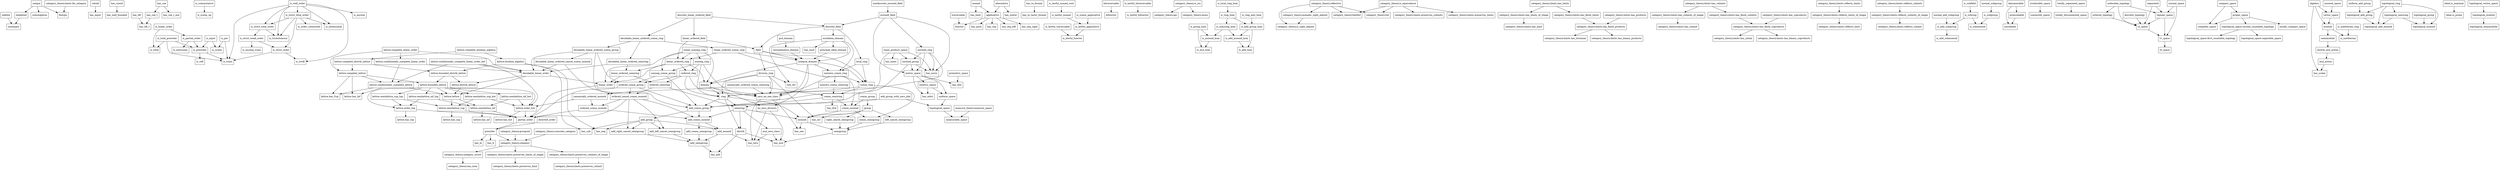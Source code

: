 strict digraph  {
inhabited [shape=box];
nonempty [shape=box];
setoid [shape=box];
has_equiv [shape=box];
has_sizeof [shape=box];
has_well_founded [shape=box];
has_lift [shape=box];
has_lift_t [shape=box];
has_coe [shape=box];
has_coe_t [shape=box];
has_coe_t_aux [shape=box];
is_commutative [shape=box];
is_symm_op [shape=box];
is_preorder [shape=box];
is_refl [shape=box];
is_trans [shape=box];
is_total_preorder [shape=box];
is_total [shape=box];
is_partial_order [shape=box];
is_antisymm [shape=box];
is_linear_order [shape=box];
is_equiv [shape=box];
is_symm [shape=box];
is_per [shape=box];
is_strict_order [shape=box];
is_irrefl [shape=box];
is_strict_weak_order [shape=box];
is_incomp_trans [shape=box];
is_strict_total_order [shape=box];
is_trichotomous [shape=box];
preorder [shape=box];
has_le [shape=box];
has_lt [shape=box];
applicative [shape=box];
functor [shape=box];
has_pure [shape=box];
has_seq [shape=box];
has_seq_left [shape=box];
has_seq_right [shape=box];
monad [shape=box];
has_bind [shape=box];
partial_order [shape=box];
linear_order [shape=box];
alternative [shape=box];
has_orelse [shape=box];
decidable_linear_order [shape=box];
has_to_format [shape=box];
has_to_tactic_format [shape=box];
is_lawful_applicative [shape=box];
is_lawful_functor [shape=box];
is_lawful_monad [shape=box];
semigroup [shape=box];
has_mul [shape=box];
comm_semigroup [shape=box];
left_cancel_semigroup [shape=box];
right_cancel_semigroup [shape=box];
monoid [shape=box];
has_one [shape=box];
comm_monoid [shape=box];
group [shape=box];
has_inv [shape=box];
comm_group [shape=box];
add_semigroup [shape=box];
has_add [shape=box];
add_comm_semigroup [shape=box];
add_left_cancel_semigroup [shape=box];
add_right_cancel_semigroup [shape=box];
add_monoid [shape=box];
has_zero [shape=box];
add_comm_monoid [shape=box];
add_group [shape=box];
has_neg [shape=box];
add_comm_group [shape=box];
has_sub [shape=box];
distrib [shape=box];
ordered_cancel_comm_monoid [shape=box];
mul_zero_class [shape=box];
zero_ne_one_class [shape=box];
semiring [shape=box];
ordered_comm_group [shape=box];
comm_semiring [shape=box];
has_dvd [shape=box];
ring [shape=box];
comm_ring [shape=box];
no_zero_divisors [shape=box];
integral_domain [shape=box];
division_ring [shape=box];
decidable_linear_ordered_comm_group [shape=box];
decidable_linear_ordered_cancel_comm_monoid [shape=box];
field [shape=box];
discrete_field [shape=box];
ordered_semiring [shape=box];
linear_ordered_semiring [shape=box];
decidable_linear_ordered_semiring [shape=box];
ordered_ring [shape=box];
linear_ordered_ring [shape=box];
linear_ordered_comm_ring [shape=box];
decidable_linear_ordered_comm_ring [shape=box];
linear_ordered_field [shape=box];
discrete_linear_ordered_field [shape=box];
unique [shape=box];
subsingleton [shape=box];
is_comm_applicative [shape=box];
traversable [shape=box];
is_lawful_traversable [shape=box];
"category_theory.category_struct" [shape=box];
"category_theory.has_hom" [shape=box];
"category_theory.category" [shape=box];
bitraversable [shape=box];
bifunctor [shape=box];
is_lawful_bitraversable [shape=box];
is_lawful_bifunctor [shape=box];
is_lawful_monad_cont [shape=box];
"category_theory.is_iso" [shape=box];
"category_theory.epi" [shape=box];
"category_theory.mono" [shape=box];
"category_theory.groupoid" [shape=box];
is_add_monoid_hom [shape=box];
is_add_hom [shape=box];
is_monoid_hom [shape=box];
is_mul_hom [shape=box];
"is_strict_total_order'" [shape=box];
is_order_connected [shape=box];
is_add_group_hom [shape=box];
is_extensional [shape=box];
is_well_order [shape=box];
is_asymm [shape=box];
is_group_hom [shape=box];
directed_order [shape=box];
"lattice.semilattice_sup" [shape=box];
"lattice.has_sup" [shape=box];
"lattice.semilattice_inf" [shape=box];
"lattice.has_inf" [shape=box];
"lattice.lattice" [shape=box];
"lattice.distrib_lattice" [shape=box];
"lattice.order_top" [shape=box];
"lattice.has_top" [shape=box];
"lattice.order_bot" [shape=box];
"lattice.has_bot" [shape=box];
"lattice.semilattice_sup_top" [shape=box];
"lattice.semilattice_sup_bot" [shape=box];
"lattice.semilattice_inf_top" [shape=box];
"lattice.semilattice_inf_bot" [shape=box];
"lattice.bounded_lattice" [shape=box];
"lattice.bounded_distrib_lattice" [shape=box];
"category_theory.concrete_category" [shape=box];
"lattice.boolean_algebra" [shape=box];
"lattice.complete_lattice" [shape=box];
"lattice.has_Sup" [shape=box];
"lattice.has_Inf" [shape=box];
"lattice.complete_linear_order" [shape=box];
ordered_comm_monoid [shape=box];
canonically_ordered_monoid [shape=box];
is_semiring_hom [shape=box];
"category_theory.is_equivalence" [shape=box];
"category_theory.faithful" [shape=box];
is_ring_hom [shape=box];
"category_theory.full" [shape=box];
nonzero_comm_semiring [shape=box];
nonzero_comm_ring [shape=box];
domain [shape=box];
"lattice.complete_distrib_lattice" [shape=box];
"lattice.complete_boolean_algebra" [shape=box];
has_div [shape=box];
nonneg_comm_group [shape=box];
nonneg_ring [shape=box];
linear_nonneg_ring [shape=box];
canonically_ordered_comm_semiring [shape=box];
is_ring_anti_hom [shape=box];
"category_theory.reflective" [shape=box];
"category_theory.is_right_adjoint" [shape=box];
"category_theory.monadic_right_adjoint" [shape=box];
euclidean_domain [shape=box];
has_mod [shape=box];
"category_theory.limits.has_limits_of_shape" [shape=box];
"category_theory.limits.has_limit" [shape=box];
"category_theory.limits.has_limits" [shape=box];
"category_theory.limits.has_colimits_of_shape" [shape=box];
"category_theory.limits.has_colimit" [shape=box];
"category_theory.limits.has_colimits" [shape=box];
"category_theory.limits.preserves_limits_of_shape" [shape=box];
"category_theory.limits.preserves_limit" [shape=box];
"category_theory.limits.preserves_colimits_of_shape" [shape=box];
"category_theory.limits.preserves_colimit" [shape=box];
"category_theory.limits.reflects_limits_of_shape" [shape=box];
"category_theory.limits.reflects_limit" [shape=box];
"category_theory.limits.reflects_colimits_of_shape" [shape=box];
"category_theory.limits.reflects_colimit" [shape=box];
"category_theory.limits.reflects_limits" [shape=box];
"category_theory.limits.reflects_colimits" [shape=box];
"category_theory.limits.preserves_colimits" [shape=box];
normalization_domain [shape=box];
gcd_domain [shape=box];
"category_theory.limits.preserves_limits" [shape=box];
fintype [shape=box];
is_add_subgroup [shape=box];
is_add_submonoid [shape=box];
is_subgroup [shape=box];
is_submonoid [shape=box];
infinite [shape=box];
denumerable [shape=box];
encodable [shape=box];
normal_add_subgroup [shape=box];
normal_subgroup [shape=box];
"category_theory.limits.fin_category" [shape=box];
"category_theory.limits.has_finite_limits" [shape=box];
"category_theory.limits.has_finite_colimits" [shape=box];
"category_theory.limits.has_products" [shape=box];
"category_theory.limits.has_finite_products" [shape=box];
"category_theory.limits.has_coproducts" [shape=box];
"category_theory.limits.has_finite_coproducts" [shape=box];
"category_theory.limits.has_terminal" [shape=box];
"category_theory.limits.has_initial" [shape=box];
"lattice.conditionally_complete_lattice" [shape=box];
"lattice.conditionally_complete_linear_order" [shape=box];
"lattice.conditionally_complete_linear_order_bot" [shape=box];
primcodable [shape=box];
"category_theory.limits.has_binary_products" [shape=box];
"category_theory.limits.has_binary_coproducts" [shape=box];
is_subring [shape=box];
irreducible_space [shape=box];
connected_space [shape=box];
is_subfield [shape=box];
totally_separated_space [shape=box];
totally_disconnected_space [shape=box];
t1_space [shape=box];
t0_space [shape=box];
t2_space [shape=box];
"topological_space.second_countable_topology" [shape=box];
"topological_space.first_countable_topology" [shape=box];
discrete_topology [shape=box];
"topological_space.separable_space" [shape=box];
regular_space [shape=box];
normal_space [shape=box];
mul_action [shape=box];
has_scalar [shape=box];
distrib_mul_action [shape=box];
uniform_space [shape=box];
topological_space [shape=box];
semimodule [shape=box];
module [shape=box];
separated [shape=box];
compact_space [shape=box];
complete_space [shape=box];
vector_space [shape=box];
emetric_space [shape=box];
has_edist [shape=box];
topological_add_group [shape=box];
topological_add_monoid [shape=box];
topological_group [shape=box];
topological_monoid [shape=box];
add_group_with_zero_nhd [shape=box];
uniform_add_group [shape=box];
ordered_topology [shape=box];
orderable_topology [shape=box];
metric_space [shape=box];
has_dist [shape=box];
proper_space [shape=box];
locally_compact_space [shape=box];
"ideal.is_maximal" [shape=box];
"ideal.is_prime" [shape=box];
premetric_space [shape=box];
local_ring [shape=box];
is_local_ring_hom [shape=box];
topological_semiring [shape=box];
topological_ring [shape=box];
algebra [shape=box];
topological_module [shape=box];
topological_semimodule [shape=box];
topological_vector_space [shape=box];
normed_group [shape=box];
has_norm [shape=box];
normed_ring [shape=box];
normed_field [shape=box];
nondiscrete_normed_field [shape=box];
normed_space [shape=box];
is_noetherian_ring [shape=box];
is_noetherian [shape=box];
measurable_space [shape=box];
principal_ideal_domain [shape=box];
inner_product_space [shape=box];
has_inner [shape=box];
"measure_theory.measure_space" [shape=box];
inhabited -> nonempty;
setoid -> has_equiv;
has_sizeof -> has_well_founded;
has_lift -> has_lift_t;
has_coe -> has_coe_t;
has_coe -> has_coe_t_aux;
has_coe_t -> has_lift_t;
is_commutative -> is_symm_op;
is_preorder -> is_refl;
is_preorder -> is_trans;
is_total_preorder -> is_trans;
is_total_preorder -> is_total;
is_total_preorder -> is_preorder;
is_partial_order -> is_preorder;
is_partial_order -> is_antisymm;
is_linear_order -> is_partial_order;
is_linear_order -> is_total;
is_equiv -> is_preorder;
is_equiv -> is_symm;
is_per -> is_symm;
is_per -> is_trans;
is_strict_order -> is_irrefl;
is_strict_order -> is_trans;
is_strict_weak_order -> is_strict_order;
is_strict_weak_order -> is_incomp_trans;
is_strict_total_order -> is_trichotomous;
is_strict_total_order -> is_strict_weak_order;
preorder -> has_le;
preorder -> has_lt;
preorder -> "category_theory.category";
applicative -> functor;
applicative -> has_pure;
applicative -> has_seq;
applicative -> has_seq_left;
applicative -> has_seq_right;
monad -> applicative;
monad -> has_bind;
partial_order -> preorder;
linear_order -> partial_order;
alternative -> applicative;
alternative -> has_orelse;
decidable_linear_order -> linear_order;
decidable_linear_order -> "lattice.lattice";
decidable_linear_order -> "lattice.distrib_lattice";
has_to_format -> has_to_tactic_format;
is_lawful_applicative -> is_lawful_functor;
is_lawful_monad -> is_lawful_applicative;
semigroup -> has_mul;
comm_semigroup -> semigroup;
left_cancel_semigroup -> semigroup;
right_cancel_semigroup -> semigroup;
monoid -> semigroup;
monoid -> has_one;
comm_monoid -> monoid;
comm_monoid -> comm_semigroup;
group -> monoid;
group -> has_inv;
group -> left_cancel_semigroup;
group -> right_cancel_semigroup;
comm_group -> group;
comm_group -> comm_monoid;
add_semigroup -> has_add;
add_comm_semigroup -> add_semigroup;
add_left_cancel_semigroup -> add_semigroup;
add_right_cancel_semigroup -> add_semigroup;
add_monoid -> add_semigroup;
add_monoid -> has_zero;
add_comm_monoid -> add_monoid;
add_comm_monoid -> add_comm_semigroup;
add_group -> add_monoid;
add_group -> has_neg;
add_group -> add_left_cancel_semigroup;
add_group -> add_right_cancel_semigroup;
add_group -> has_sub;
add_comm_group -> add_group;
add_comm_group -> add_comm_monoid;
distrib -> has_mul;
distrib -> has_add;
ordered_cancel_comm_monoid -> add_comm_monoid;
ordered_cancel_comm_monoid -> add_left_cancel_semigroup;
ordered_cancel_comm_monoid -> add_right_cancel_semigroup;
ordered_cancel_comm_monoid -> partial_order;
ordered_cancel_comm_monoid -> ordered_comm_monoid;
mul_zero_class -> has_mul;
mul_zero_class -> has_zero;
zero_ne_one_class -> has_zero;
zero_ne_one_class -> has_one;
semiring -> add_comm_monoid;
semiring -> monoid;
semiring -> distrib;
semiring -> mul_zero_class;
ordered_comm_group -> add_comm_group;
ordered_comm_group -> partial_order;
ordered_comm_group -> ordered_cancel_comm_monoid;
comm_semiring -> semiring;
comm_semiring -> comm_monoid;
comm_semiring -> has_dvd;
ring -> add_comm_group;
ring -> monoid;
ring -> distrib;
ring -> semiring;
comm_ring -> ring;
comm_ring -> comm_semigroup;
comm_ring -> comm_semiring;
no_zero_divisors -> has_mul;
no_zero_divisors -> has_zero;
integral_domain -> comm_ring;
integral_domain -> no_zero_divisors;
integral_domain -> zero_ne_one_class;
integral_domain -> nonzero_comm_ring;
integral_domain -> domain;
division_ring -> ring;
division_ring -> has_inv;
division_ring -> zero_ne_one_class;
division_ring -> has_div;
division_ring -> domain;
decidable_linear_ordered_comm_group -> add_comm_group;
decidable_linear_ordered_comm_group -> decidable_linear_order;
decidable_linear_ordered_comm_group -> ordered_comm_group;
decidable_linear_ordered_comm_group -> decidable_linear_ordered_cancel_comm_monoid;
decidable_linear_ordered_cancel_comm_monoid -> ordered_cancel_comm_monoid;
decidable_linear_ordered_cancel_comm_monoid -> decidable_linear_order;
field -> division_ring;
field -> comm_ring;
field -> integral_domain;
discrete_field -> field;
discrete_field -> euclidean_domain;
discrete_field -> local_ring;
ordered_semiring -> semiring;
ordered_semiring -> ordered_cancel_comm_monoid;
linear_ordered_semiring -> ordered_semiring;
linear_ordered_semiring -> linear_order;
decidable_linear_ordered_semiring -> linear_ordered_semiring;
decidable_linear_ordered_semiring -> decidable_linear_order;
ordered_ring -> ring;
ordered_ring -> ordered_comm_group;
ordered_ring -> zero_ne_one_class;
ordered_ring -> ordered_semiring;
linear_ordered_ring -> ordered_ring;
linear_ordered_ring -> linear_order;
linear_ordered_ring -> linear_ordered_semiring;
linear_ordered_ring -> domain;
linear_ordered_comm_ring -> linear_ordered_ring;
linear_ordered_comm_ring -> comm_monoid;
linear_ordered_comm_ring -> integral_domain;
decidable_linear_ordered_comm_ring -> linear_ordered_comm_ring;
decidable_linear_ordered_comm_ring -> decidable_linear_ordered_comm_group;
decidable_linear_ordered_comm_ring -> decidable_linear_ordered_semiring;
linear_ordered_field -> linear_ordered_ring;
linear_ordered_field -> field;
discrete_linear_ordered_field -> linear_ordered_field;
discrete_linear_ordered_field -> decidable_linear_ordered_comm_ring;
discrete_linear_ordered_field -> discrete_field;
unique -> inhabited;
unique -> subsingleton;
unique -> fintype;
is_comm_applicative -> is_lawful_applicative;
traversable -> functor;
is_lawful_traversable -> is_lawful_functor;
"category_theory.category_struct" -> "category_theory.has_hom";
"category_theory.category" -> "category_theory.category_struct";
"category_theory.category" -> "category_theory.limits.preserves_limits_of_shape";
"category_theory.category" -> "category_theory.limits.preserves_colimits_of_shape";
bitraversable -> bifunctor;
is_lawful_bitraversable -> is_lawful_bifunctor;
is_lawful_monad_cont -> is_lawful_monad;
"category_theory.is_iso" -> "category_theory.epi";
"category_theory.is_iso" -> "category_theory.mono";
"category_theory.groupoid" -> "category_theory.category";
is_add_monoid_hom -> is_add_hom;
is_monoid_hom -> is_mul_hom;
"is_strict_total_order'" -> is_trichotomous;
"is_strict_total_order'" -> is_strict_order;
"is_strict_total_order'" -> is_order_connected;
"is_strict_total_order'" -> is_strict_total_order;
"is_strict_total_order'" -> is_extensional;
is_add_group_hom -> is_add_hom;
is_add_group_hom -> is_add_monoid_hom;
is_well_order -> "is_strict_total_order'";
is_well_order -> is_strict_total_order;
is_well_order -> is_extensional;
is_well_order -> is_trichotomous;
is_well_order -> is_trans;
is_well_order -> is_irrefl;
is_well_order -> is_asymm;
is_group_hom -> is_mul_hom;
is_group_hom -> is_monoid_hom;
directed_order -> preorder;
"lattice.semilattice_sup" -> "lattice.has_sup";
"lattice.semilattice_sup" -> partial_order;
"lattice.semilattice_inf" -> "lattice.has_inf";
"lattice.semilattice_inf" -> partial_order;
"lattice.lattice" -> "lattice.semilattice_sup";
"lattice.lattice" -> "lattice.semilattice_inf";
"lattice.distrib_lattice" -> "lattice.lattice";
"lattice.order_top" -> "lattice.has_top";
"lattice.order_top" -> partial_order;
"lattice.order_bot" -> "lattice.has_bot";
"lattice.order_bot" -> partial_order;
"lattice.semilattice_sup_top" -> "lattice.order_top";
"lattice.semilattice_sup_top" -> "lattice.semilattice_sup";
"lattice.semilattice_sup_bot" -> "lattice.order_bot";
"lattice.semilattice_sup_bot" -> "lattice.semilattice_sup";
"lattice.semilattice_inf_top" -> "lattice.order_top";
"lattice.semilattice_inf_top" -> "lattice.semilattice_inf";
"lattice.semilattice_inf_bot" -> "lattice.order_bot";
"lattice.semilattice_inf_bot" -> "lattice.semilattice_inf";
"lattice.bounded_lattice" -> "lattice.lattice";
"lattice.bounded_lattice" -> "lattice.order_top";
"lattice.bounded_lattice" -> "lattice.order_bot";
"lattice.bounded_lattice" -> "lattice.semilattice_inf_top";
"lattice.bounded_lattice" -> "lattice.semilattice_inf_bot";
"lattice.bounded_lattice" -> "lattice.semilattice_sup_top";
"lattice.bounded_lattice" -> "lattice.semilattice_sup_bot";
"lattice.bounded_distrib_lattice" -> "lattice.distrib_lattice";
"lattice.bounded_distrib_lattice" -> "lattice.bounded_lattice";
"category_theory.concrete_category" -> "category_theory.category";
"lattice.boolean_algebra" -> "lattice.bounded_distrib_lattice";
"lattice.boolean_algebra" -> has_neg;
"lattice.boolean_algebra" -> has_sub;
"lattice.complete_lattice" -> "lattice.bounded_lattice";
"lattice.complete_lattice" -> "lattice.has_Sup";
"lattice.complete_lattice" -> "lattice.has_Inf";
"lattice.complete_lattice" -> "lattice.conditionally_complete_lattice";
"lattice.complete_linear_order" -> "lattice.complete_lattice";
"lattice.complete_linear_order" -> decidable_linear_order;
"lattice.complete_linear_order" -> "lattice.conditionally_complete_linear_order";
ordered_comm_monoid -> add_comm_monoid;
ordered_comm_monoid -> partial_order;
canonically_ordered_monoid -> ordered_comm_monoid;
canonically_ordered_monoid -> "lattice.order_bot";
is_semiring_hom -> is_add_monoid_hom;
is_semiring_hom -> is_monoid_hom;
"category_theory.is_equivalence" -> "category_theory.faithful";
"category_theory.is_equivalence" -> "category_theory.full";
"category_theory.is_equivalence" -> "category_theory.limits.preserves_colimits";
"category_theory.is_equivalence" -> "category_theory.limits.preserves_limits";
is_ring_hom -> is_semiring_hom;
is_ring_hom -> is_add_group_hom;
nonzero_comm_semiring -> comm_semiring;
nonzero_comm_semiring -> zero_ne_one_class;
nonzero_comm_ring -> comm_ring;
nonzero_comm_ring -> zero_ne_one_class;
nonzero_comm_ring -> nonzero_comm_semiring;
domain -> ring;
domain -> no_zero_divisors;
domain -> zero_ne_one_class;
"lattice.complete_distrib_lattice" -> "lattice.complete_lattice";
"lattice.complete_distrib_lattice" -> "lattice.bounded_distrib_lattice";
"lattice.complete_boolean_algebra" -> "lattice.boolean_algebra";
"lattice.complete_boolean_algebra" -> "lattice.complete_distrib_lattice";
nonneg_comm_group -> add_comm_group;
nonneg_comm_group -> ordered_comm_group;
nonneg_ring -> ring;
nonneg_ring -> zero_ne_one_class;
nonneg_ring -> nonneg_comm_group;
nonneg_ring -> ordered_ring;
linear_nonneg_ring -> domain;
linear_nonneg_ring -> nonneg_comm_group;
linear_nonneg_ring -> nonneg_ring;
linear_nonneg_ring -> linear_order;
linear_nonneg_ring -> linear_ordered_ring;
canonically_ordered_comm_semiring -> canonically_ordered_monoid;
canonically_ordered_comm_semiring -> comm_semiring;
canonically_ordered_comm_semiring -> zero_ne_one_class;
is_ring_anti_hom -> is_add_group_hom;
"category_theory.reflective" -> "category_theory.is_right_adjoint";
"category_theory.reflective" -> "category_theory.full";
"category_theory.reflective" -> "category_theory.faithful";
"category_theory.reflective" -> "category_theory.monadic_right_adjoint";
"category_theory.monadic_right_adjoint" -> "category_theory.is_right_adjoint";
euclidean_domain -> nonzero_comm_ring;
euclidean_domain -> has_div;
euclidean_domain -> has_mod;
euclidean_domain -> integral_domain;
euclidean_domain -> principal_ideal_domain;
"category_theory.limits.has_limits_of_shape" -> "category_theory.limits.has_limit";
"category_theory.limits.has_limits" -> "category_theory.limits.has_limits_of_shape";
"category_theory.limits.has_limits" -> "category_theory.limits.has_finite_limits";
"category_theory.limits.has_colimits_of_shape" -> "category_theory.limits.has_colimit";
"category_theory.limits.has_colimits" -> "category_theory.limits.has_colimits_of_shape";
"category_theory.limits.has_colimits" -> "category_theory.limits.has_finite_colimits";
"category_theory.limits.preserves_limits_of_shape" -> "category_theory.limits.preserves_limit";
"category_theory.limits.preserves_colimits_of_shape" -> "category_theory.limits.preserves_colimit";
"category_theory.limits.reflects_limits_of_shape" -> "category_theory.limits.reflects_limit";
"category_theory.limits.reflects_colimits_of_shape" -> "category_theory.limits.reflects_colimit";
"category_theory.limits.reflects_limits" -> "category_theory.limits.reflects_limits_of_shape";
"category_theory.limits.reflects_colimits" -> "category_theory.limits.reflects_colimits_of_shape";
normalization_domain -> integral_domain;
gcd_domain -> normalization_domain;
is_add_subgroup -> is_add_submonoid;
is_subgroup -> is_submonoid;
infinite -> nonempty;
denumerable -> encodable;
denumerable -> primcodable;
normal_add_subgroup -> is_add_subgroup;
normal_subgroup -> is_subgroup;
"category_theory.limits.fin_category" -> fintype;
"category_theory.limits.has_finite_limits" -> "category_theory.limits.has_finite_products";
"category_theory.limits.has_finite_colimits" -> "category_theory.limits.has_finite_coproducts";
"category_theory.limits.has_products" -> "category_theory.limits.has_finite_products";
"category_theory.limits.has_finite_products" -> "category_theory.limits.has_terminal";
"category_theory.limits.has_finite_products" -> "category_theory.limits.has_binary_products";
"category_theory.limits.has_coproducts" -> "category_theory.limits.has_finite_coproducts";
"category_theory.limits.has_finite_coproducts" -> "category_theory.limits.has_initial";
"category_theory.limits.has_finite_coproducts" -> "category_theory.limits.has_binary_coproducts";
"lattice.conditionally_complete_lattice" -> "lattice.lattice";
"lattice.conditionally_complete_lattice" -> "lattice.has_Sup";
"lattice.conditionally_complete_lattice" -> "lattice.has_Inf";
"lattice.conditionally_complete_linear_order" -> "lattice.conditionally_complete_lattice";
"lattice.conditionally_complete_linear_order" -> decidable_linear_order;
"lattice.conditionally_complete_linear_order_bot" -> "lattice.conditionally_complete_lattice";
"lattice.conditionally_complete_linear_order_bot" -> decidable_linear_order;
"lattice.conditionally_complete_linear_order_bot" -> "lattice.order_bot";
primcodable -> encodable;
is_subring -> is_add_subgroup;
is_subring -> is_submonoid;
irreducible_space -> connected_space;
is_subfield -> is_subring;
totally_separated_space -> totally_disconnected_space;
t1_space -> t0_space;
t2_space -> t1_space;
"topological_space.second_countable_topology" -> "topological_space.first_countable_topology";
"topological_space.second_countable_topology" -> "topological_space.separable_space";
discrete_topology -> t2_space;
regular_space -> t1_space;
regular_space -> t2_space;
normal_space -> t1_space;
normal_space -> regular_space;
mul_action -> has_scalar;
distrib_mul_action -> mul_action;
uniform_space -> topological_space;
topological_space -> measurable_space;
semimodule -> distrib_mul_action;
module -> semimodule;
module -> is_noetherian;
separated -> t2_space;
separated -> regular_space;
compact_space -> complete_space;
compact_space -> proper_space;
vector_space -> module;
emetric_space -> has_edist;
emetric_space -> uniform_space;
topological_add_group -> topological_add_monoid;
topological_group -> topological_monoid;
add_group_with_zero_nhd -> add_comm_group;
add_group_with_zero_nhd -> topological_space;
uniform_add_group -> topological_add_group;
ordered_topology -> t2_space;
orderable_topology -> ordered_topology;
orderable_topology -> t2_space;
orderable_topology -> regular_space;
metric_space -> has_dist;
metric_space -> uniform_space;
metric_space -> has_edist;
metric_space -> emetric_space;
proper_space -> locally_compact_space;
proper_space -> complete_space;
proper_space -> "topological_space.second_countable_topology";
"ideal.is_maximal" -> "ideal.is_prime";
premetric_space -> has_dist;
local_ring -> nonzero_comm_ring;
local_ring -> comm_ring;
is_local_ring_hom -> is_ring_hom;
topological_semiring -> topological_add_monoid;
topological_semiring -> topological_monoid;
topological_ring -> topological_add_monoid;
topological_ring -> topological_monoid;
topological_ring -> topological_semiring;
topological_ring -> topological_add_group;
algebra -> module;
algebra -> has_scalar;
algebra -> vector_space;
topological_module -> topological_semimodule;
topological_vector_space -> topological_module;
normed_group -> has_norm;
normed_group -> add_comm_group;
normed_group -> metric_space;
normed_ring -> has_norm;
normed_ring -> ring;
normed_ring -> metric_space;
normed_ring -> normed_group;
normed_field -> has_norm;
normed_field -> discrete_field;
normed_field -> metric_space;
normed_field -> normed_ring;
nondiscrete_normed_field -> normed_field;
normed_space -> vector_space;
is_noetherian_ring -> is_noetherian;
principal_ideal_domain -> integral_domain;
inner_product_space -> add_comm_group;
inner_product_space -> has_inner;
inner_product_space -> has_norm;
inner_product_space -> normed_group;
"measure_theory.measure_space" -> measurable_space;
}
